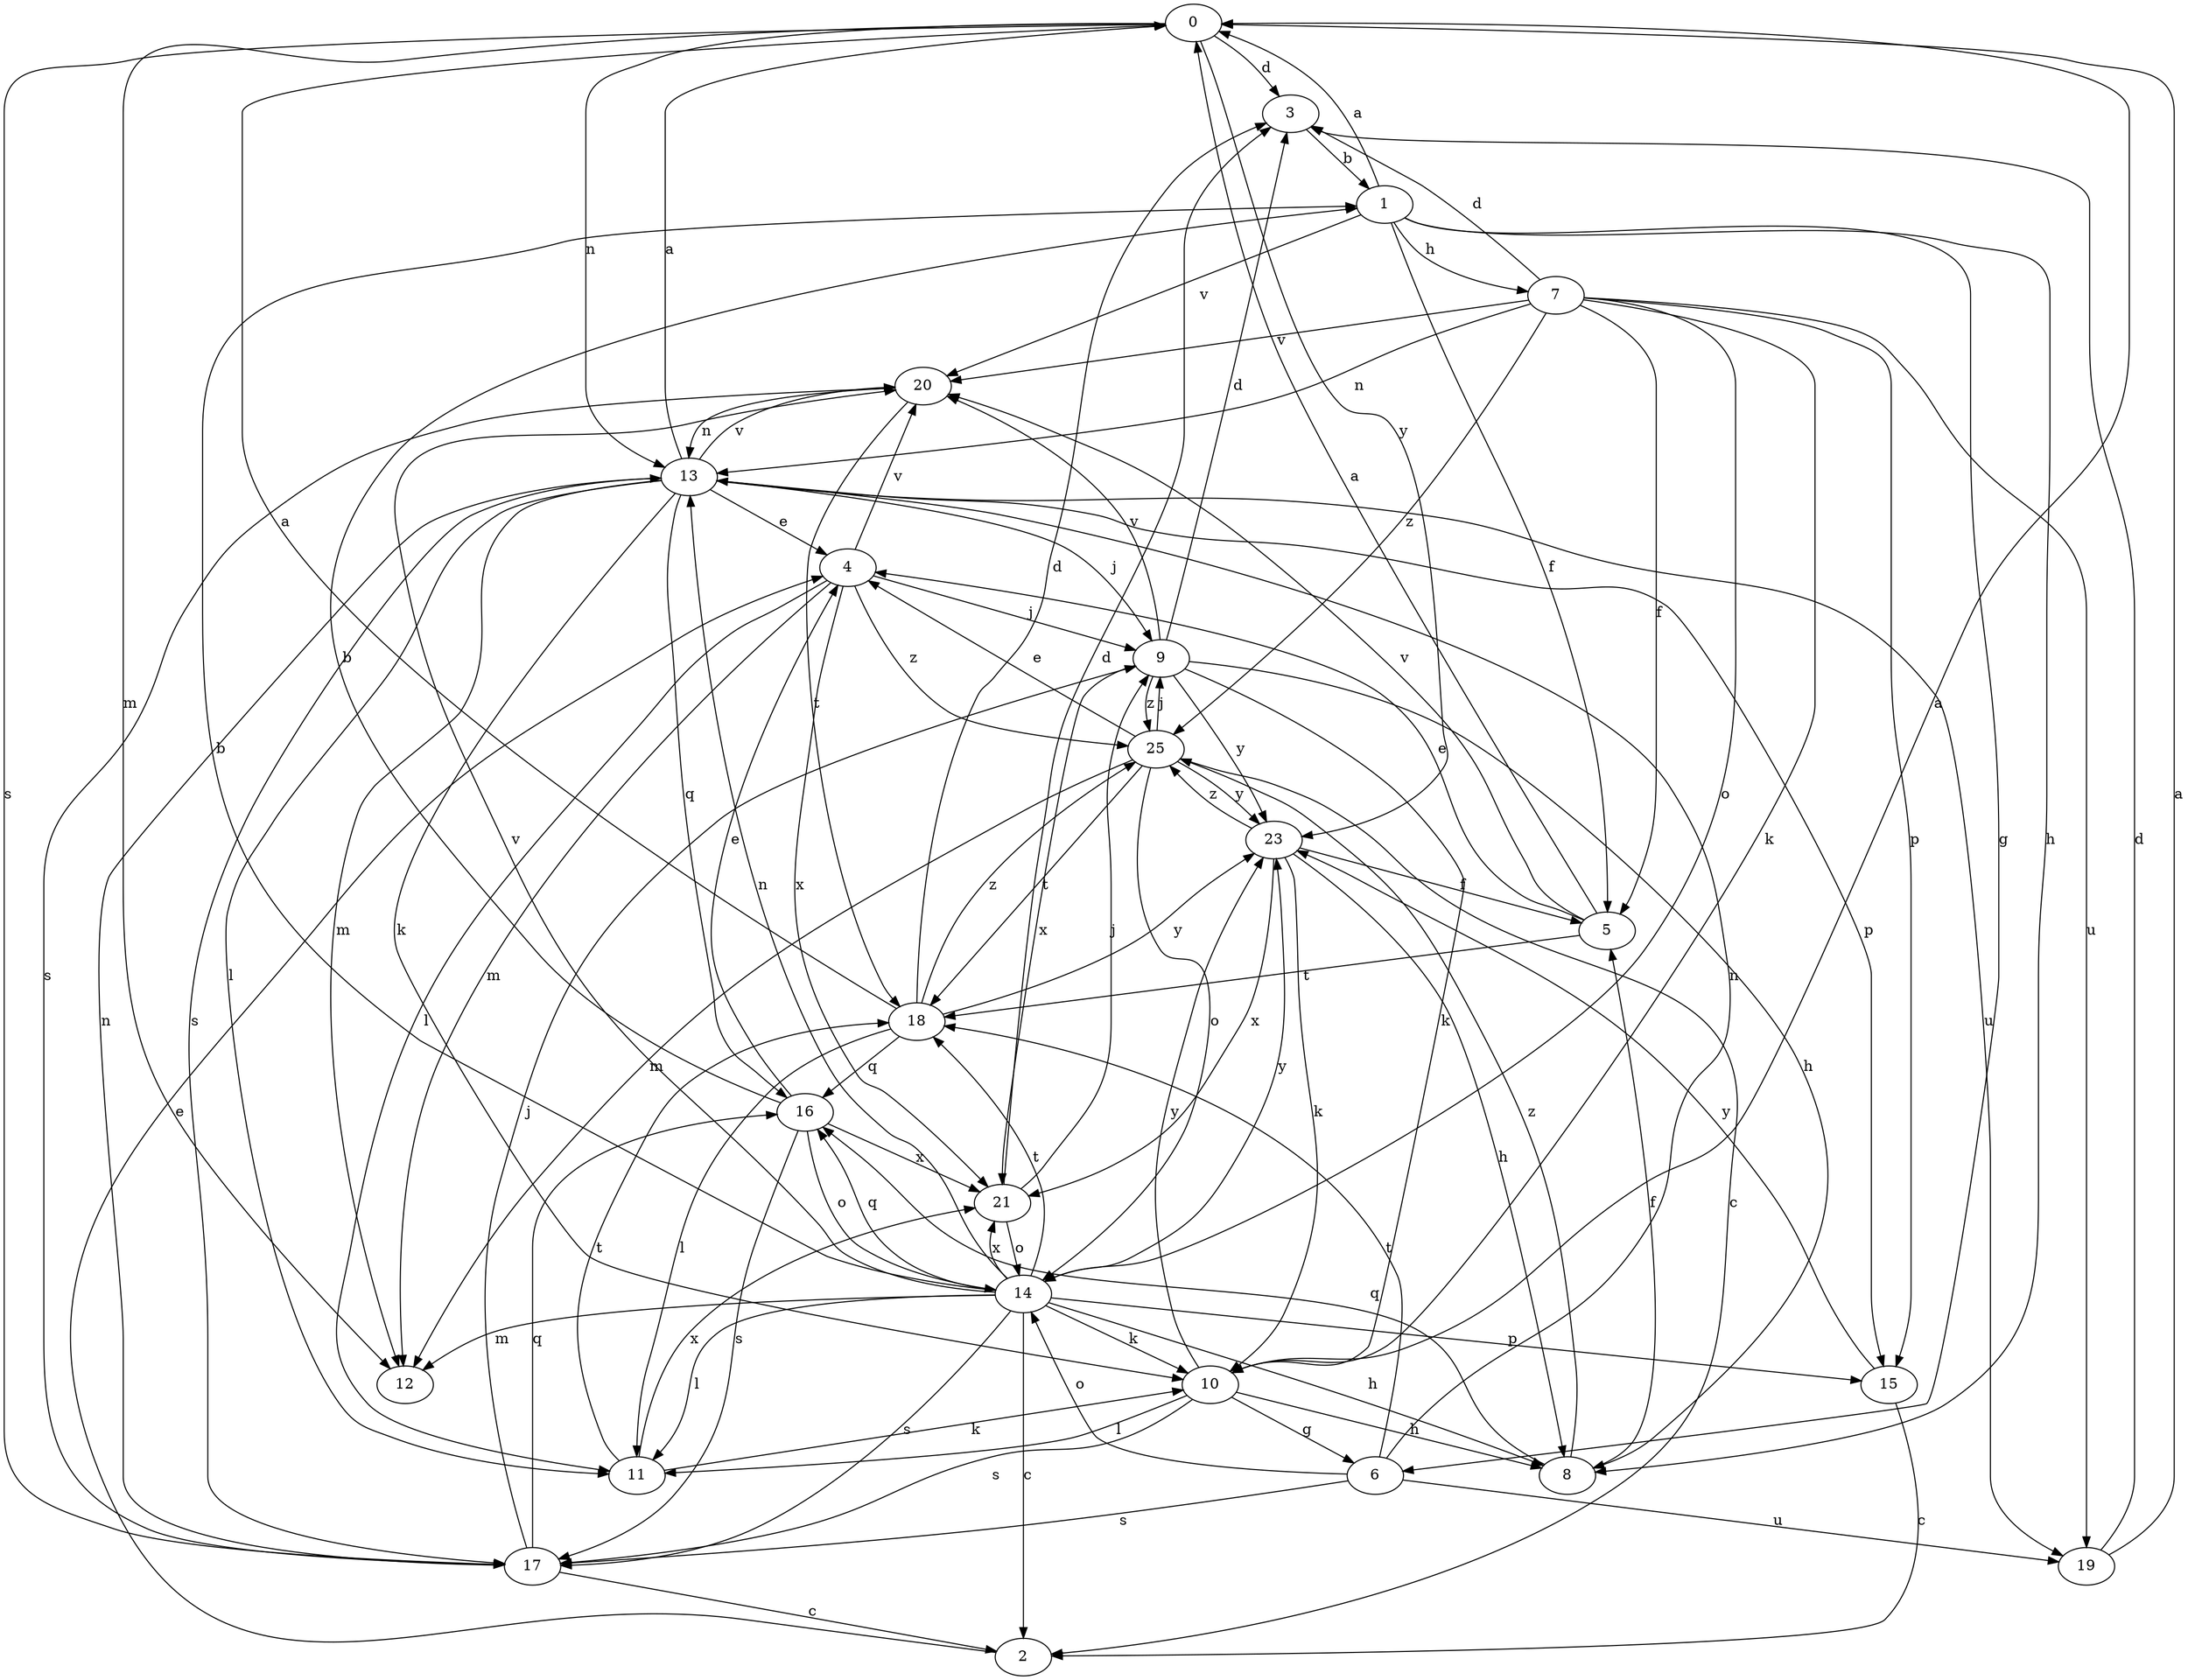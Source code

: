 strict digraph  {
0;
1;
2;
3;
4;
5;
6;
7;
8;
9;
10;
11;
12;
13;
14;
15;
16;
17;
18;
19;
20;
21;
23;
25;
0 -> 3  [label=d];
0 -> 12  [label=m];
0 -> 13  [label=n];
0 -> 17  [label=s];
0 -> 23  [label=y];
1 -> 0  [label=a];
1 -> 5  [label=f];
1 -> 6  [label=g];
1 -> 7  [label=h];
1 -> 8  [label=h];
1 -> 20  [label=v];
2 -> 4  [label=e];
3 -> 1  [label=b];
4 -> 9  [label=j];
4 -> 11  [label=l];
4 -> 12  [label=m];
4 -> 20  [label=v];
4 -> 21  [label=x];
4 -> 25  [label=z];
5 -> 0  [label=a];
5 -> 4  [label=e];
5 -> 18  [label=t];
5 -> 20  [label=v];
6 -> 13  [label=n];
6 -> 14  [label=o];
6 -> 17  [label=s];
6 -> 18  [label=t];
6 -> 19  [label=u];
7 -> 3  [label=d];
7 -> 5  [label=f];
7 -> 10  [label=k];
7 -> 13  [label=n];
7 -> 14  [label=o];
7 -> 15  [label=p];
7 -> 19  [label=u];
7 -> 20  [label=v];
7 -> 25  [label=z];
8 -> 5  [label=f];
8 -> 16  [label=q];
8 -> 25  [label=z];
9 -> 3  [label=d];
9 -> 8  [label=h];
9 -> 10  [label=k];
9 -> 20  [label=v];
9 -> 21  [label=x];
9 -> 23  [label=y];
9 -> 25  [label=z];
10 -> 0  [label=a];
10 -> 6  [label=g];
10 -> 8  [label=h];
10 -> 11  [label=l];
10 -> 17  [label=s];
10 -> 23  [label=y];
11 -> 10  [label=k];
11 -> 18  [label=t];
11 -> 21  [label=x];
13 -> 0  [label=a];
13 -> 4  [label=e];
13 -> 9  [label=j];
13 -> 10  [label=k];
13 -> 11  [label=l];
13 -> 12  [label=m];
13 -> 15  [label=p];
13 -> 16  [label=q];
13 -> 17  [label=s];
13 -> 19  [label=u];
13 -> 20  [label=v];
14 -> 1  [label=b];
14 -> 2  [label=c];
14 -> 8  [label=h];
14 -> 10  [label=k];
14 -> 11  [label=l];
14 -> 12  [label=m];
14 -> 13  [label=n];
14 -> 15  [label=p];
14 -> 16  [label=q];
14 -> 17  [label=s];
14 -> 18  [label=t];
14 -> 20  [label=v];
14 -> 21  [label=x];
14 -> 23  [label=y];
15 -> 2  [label=c];
15 -> 23  [label=y];
16 -> 1  [label=b];
16 -> 4  [label=e];
16 -> 14  [label=o];
16 -> 17  [label=s];
16 -> 21  [label=x];
17 -> 2  [label=c];
17 -> 9  [label=j];
17 -> 13  [label=n];
17 -> 16  [label=q];
18 -> 0  [label=a];
18 -> 3  [label=d];
18 -> 11  [label=l];
18 -> 16  [label=q];
18 -> 23  [label=y];
18 -> 25  [label=z];
19 -> 0  [label=a];
19 -> 3  [label=d];
20 -> 13  [label=n];
20 -> 17  [label=s];
20 -> 18  [label=t];
21 -> 3  [label=d];
21 -> 9  [label=j];
21 -> 14  [label=o];
23 -> 5  [label=f];
23 -> 8  [label=h];
23 -> 10  [label=k];
23 -> 21  [label=x];
23 -> 25  [label=z];
25 -> 2  [label=c];
25 -> 4  [label=e];
25 -> 9  [label=j];
25 -> 12  [label=m];
25 -> 14  [label=o];
25 -> 18  [label=t];
25 -> 23  [label=y];
}
